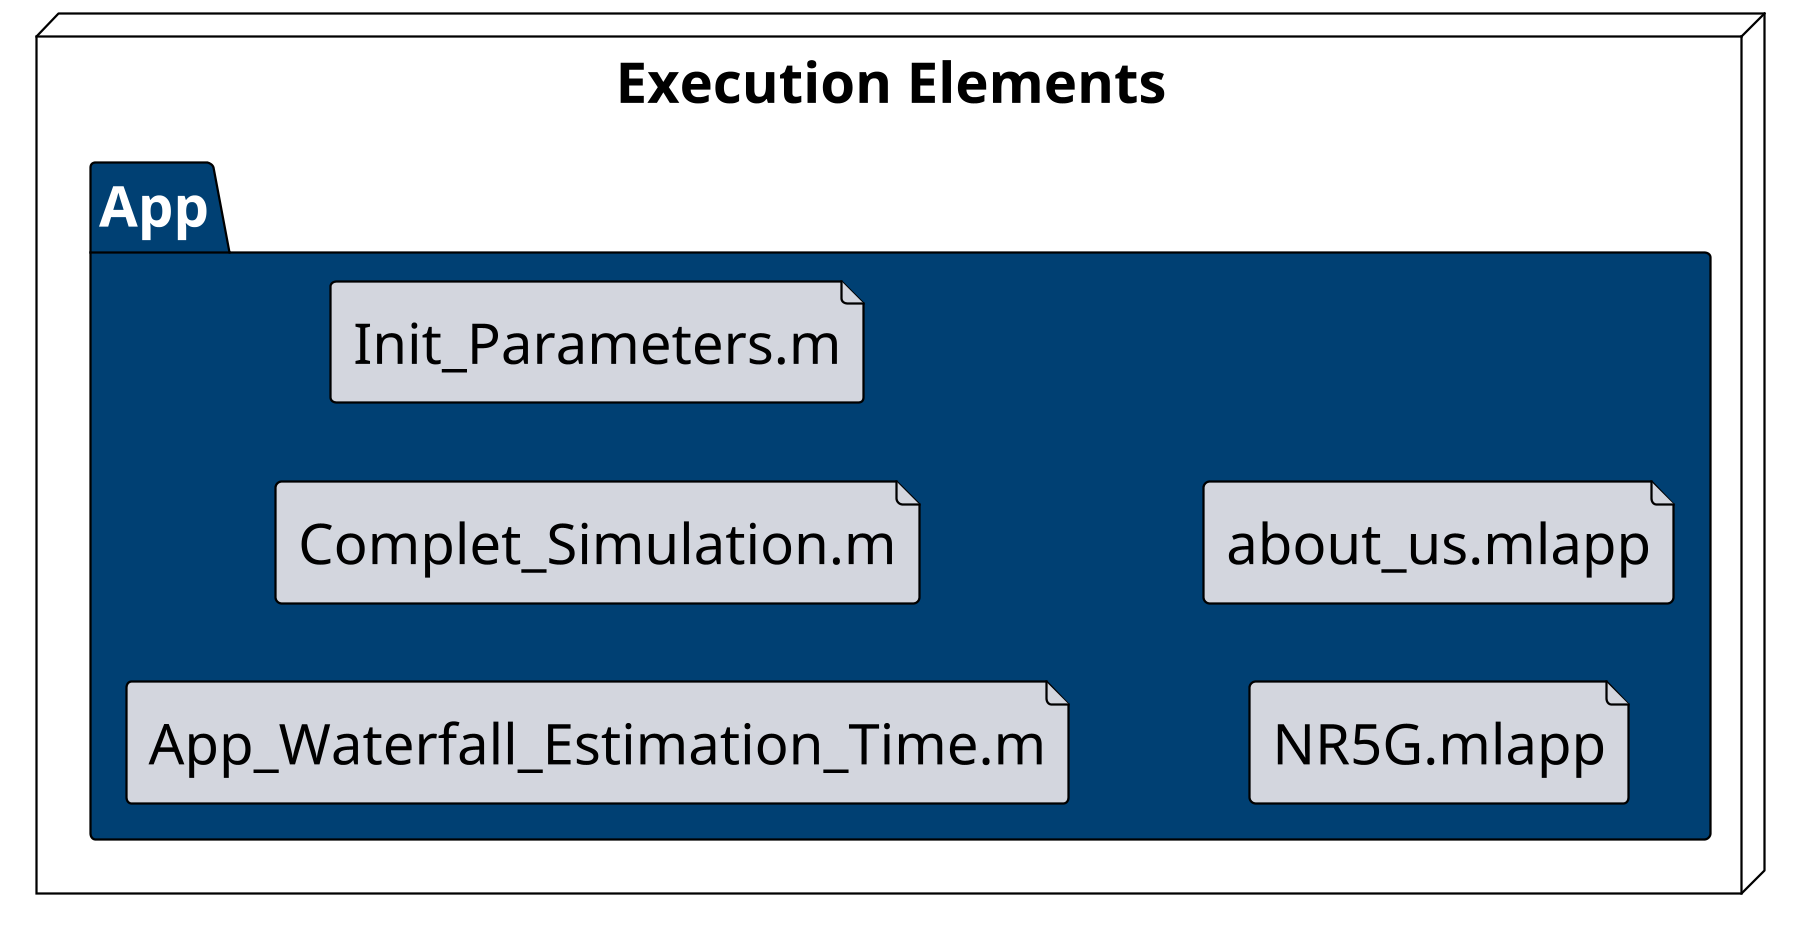 @startuml App_Folder
left to right direction
'top to bottom direction

skinparam defaultFontName Segoe UI
skinparam defaultFontSize 25
scale 1800*1800

<style>
    node {
        Fontcolor #000000
        LineThickness 1
        LineColor black
    }
    folder {
        Fontcolor  #FFFFFF
        BackGroundColor #004073
        LineThickness 1
        LineColor black
    }
    package {
        BackGroundColor #12bdb9
        LineThickness 1
        LineColor black
    }

    file {
        BackGroundColor #d3d6de
        LineThickness 1
        LineColor black
    }

    component{
        BackGroundColor #d3d6de
        LineThickness 1
        LineColor black
    }
</style>

node "Execution Elements" as "Execution"{
    folder "App" {

        file "App_Waterfall_Estimation_Time.m"
        file "Complet_Simulation.m"
        file "Init_Parameters.m"
        file "NR5G.mlapp"
        file "about_us.mlapp"
        
        'file "about_us.mlapp"
        ' file "NR5G.mlapp"
        '  file "Complet_Simulation.m"
        '  file "App_Waterfall_Estimation_Time.m"
        '  file "Init_Parameters.m"
    }
}


@enduml
